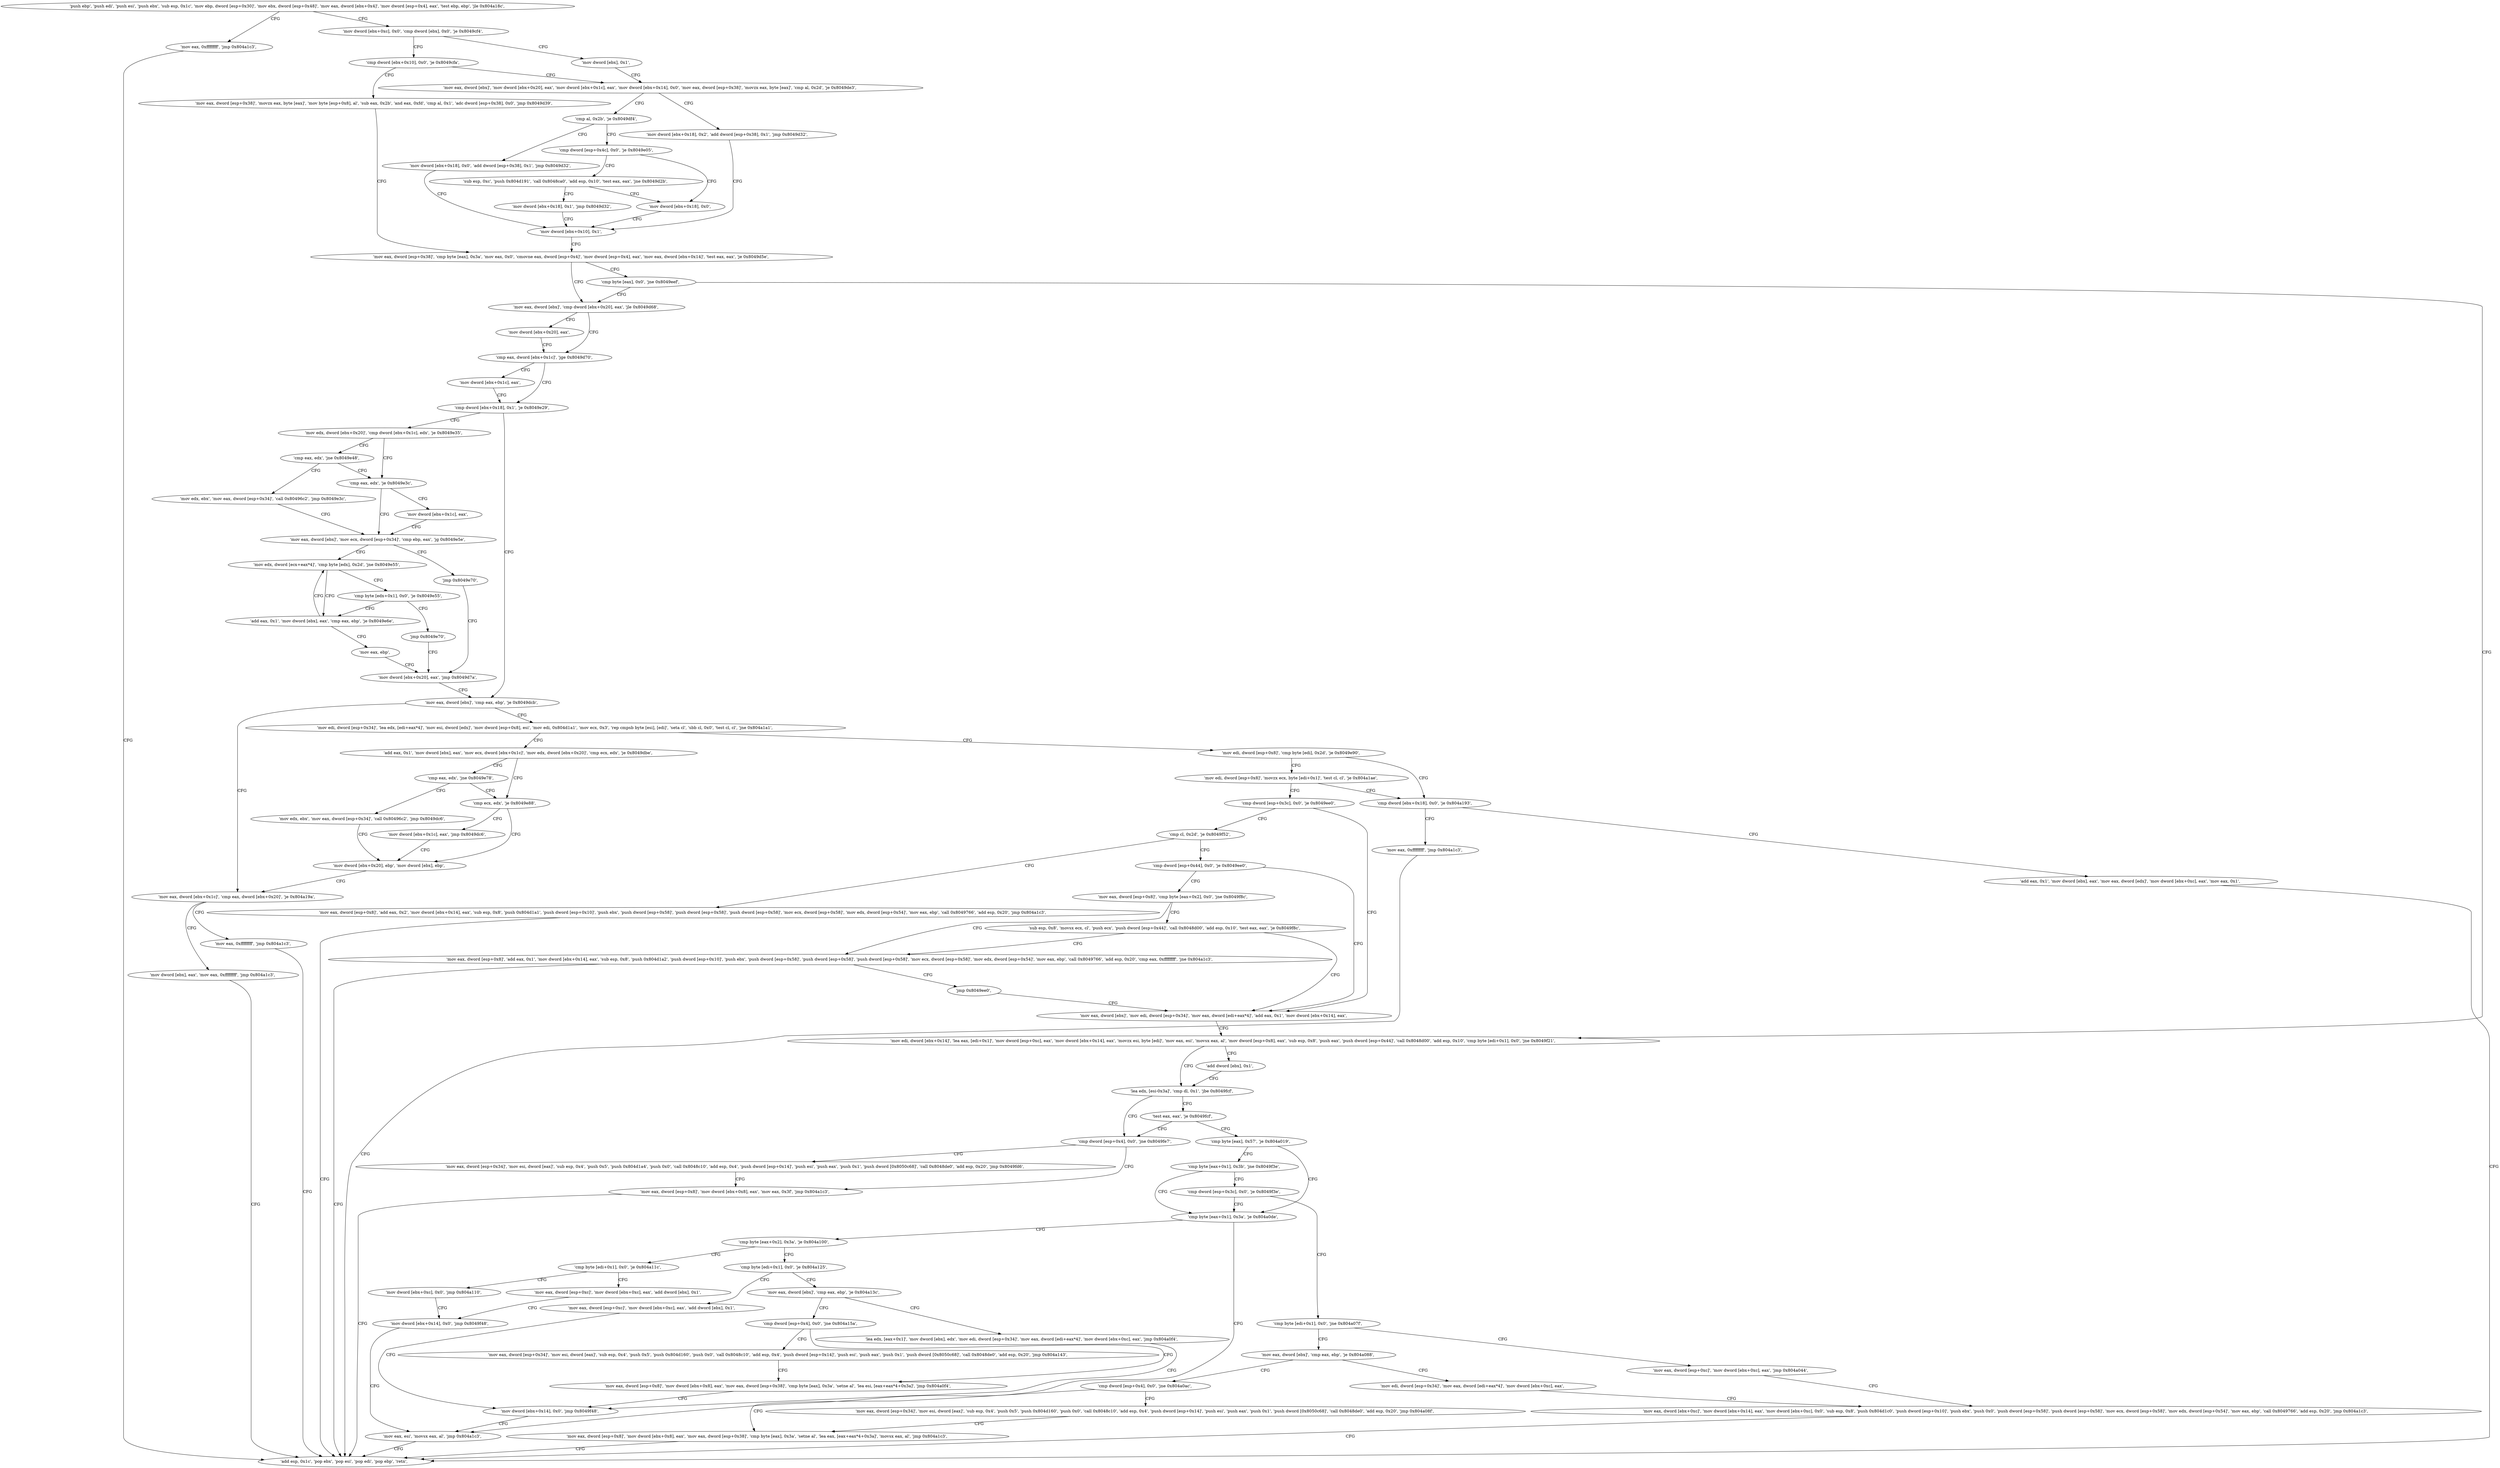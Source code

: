 digraph "func" {
"134519976" [label = "'push ebp', 'push edi', 'push esi', 'push ebx', 'sub esp, 0x1c', 'mov ebp, dword [esp+0x30]', 'mov ebx, dword [esp+0x48]', 'mov eax, dword [ebx+0x4]', 'mov dword [esp+0x4], eax', 'test ebp, ebp', 'jle 0x804a18c', " ]
"134521228" [label = "'mov eax, 0xffffffff', 'jmp 0x804a1c3', " ]
"134520006" [label = "'mov dword [ebx+0xc], 0x0', 'cmp dword [ebx], 0x0', 'je 0x8049cf4', " ]
"134521283" [label = "'add esp, 0x1c', 'pop ebx', 'pop esi', 'pop edi', 'pop ebp', 'retn', " ]
"134520052" [label = "'mov dword [ebx], 0x1', " ]
"134520018" [label = "'cmp dword [ebx+0x10], 0x0', 'je 0x8049cfa', " ]
"134520058" [label = "'mov eax, dword [ebx]', 'mov dword [ebx+0x20], eax', 'mov dword [ebx+0x1c], eax', 'mov dword [ebx+0x14], 0x0', 'mov eax, dword [esp+0x38]', 'movzx eax, byte [eax]', 'cmp al, 0x2d', 'je 0x8049de3', " ]
"134520024" [label = "'mov eax, dword [esp+0x38]', 'movzx eax, byte [eax]', 'mov byte [esp+0x8], al', 'sub eax, 0x2b', 'and eax, 0xfd', 'cmp al, 0x1', 'adc dword [esp+0x38], 0x0', 'jmp 0x8049d39', " ]
"134520291" [label = "'mov dword [ebx+0x18], 0x2', 'add dword [esp+0x38], 0x1', 'jmp 0x8049d32', " ]
"134520114" [label = "'mov dword [ebx+0x10], 0x1', " ]
"134520088" [label = "'cmp al, 0x2b', 'je 0x8049df4', " ]
"134520308" [label = "'mov dword [ebx+0x18], 0x0', 'add dword [esp+0x38], 0x1', 'jmp 0x8049d32', " ]
"134520096" [label = "'cmp dword [esp+0x4c], 0x0', 'je 0x8049e05', " ]
"134520121" [label = "'mov eax, dword [esp+0x38]', 'cmp byte [eax], 0x3a', 'mov eax, 0x0', 'cmovne eax, dword [esp+0x4]', 'mov dword [esp+0x4], eax', 'mov eax, dword [ebx+0x14]', 'test eax, eax', 'je 0x8049d5e', " ]
"134520325" [label = "'sub esp, 0xc', 'push 0x804d191', 'call 0x8048ca0', 'add esp, 0x10', 'test eax, eax', 'jne 0x8049d2b', " ]
"134520107" [label = "'mov dword [ebx+0x18], 0x0', " ]
"134520158" [label = "'mov eax, dword [ebx]', 'cmp dword [ebx+0x20], eax', 'jle 0x8049d68', " ]
"134520149" [label = "'cmp byte [eax], 0x0', 'jne 0x8049eef', " ]
"134520168" [label = "'cmp eax, dword [ebx+0x1c]', 'jge 0x8049d70', " ]
"134520165" [label = "'mov dword [ebx+0x20], eax', " ]
"134520559" [label = "'mov edi, dword [ebx+0x14]', 'lea eax, [edi+0x1]', 'mov dword [esp+0xc], eax', 'mov dword [ebx+0x14], eax', 'movzx esi, byte [edi]', 'mov eax, esi', 'movsx eax, al', 'mov dword [esp+0x8], eax', 'sub esp, 0x8', 'push eax', 'push dword [esp+0x44]', 'call 0x8048d00', 'add esp, 0x10', 'cmp byte [edi+0x1], 0x0', 'jne 0x8049f21', " ]
"134520349" [label = "'mov dword [ebx+0x18], 0x1', 'jmp 0x8049d32', " ]
"134520176" [label = "'cmp dword [ebx+0x18], 0x1', 'je 0x8049e29', " ]
"134520173" [label = "'mov dword [ebx+0x1c], eax', " ]
"134520609" [label = "'lea edx, [esi-0x3a]', 'cmp dl, 0x1', 'jbe 0x8049fcf', " ]
"134520606" [label = "'add dword [ebx], 0x1', " ]
"134520361" [label = "'mov edx, dword [ebx+0x20]', 'cmp dword [ebx+0x1c], edx', 'je 0x8049e35', " ]
"134520186" [label = "'mov eax, dword [ebx]', 'cmp eax, ebp', 'je 0x8049dcb', " ]
"134520783" [label = "'cmp dword [esp+0x4], 0x0', 'jne 0x8049fe7', " ]
"134520621" [label = "'test eax, eax', 'je 0x8049fcf', " ]
"134520373" [label = "'cmp eax, edx', 'je 0x8049e3c', " ]
"134520369" [label = "'cmp eax, edx', 'jne 0x8049e48', " ]
"134520267" [label = "'mov eax, dword [ebx+0x1c]', 'cmp eax, dword [ebx+0x20]', 'je 0x804a19a', " ]
"134520192" [label = "'mov edi, dword [esp+0x34]', 'lea edx, [edi+eax*4]', 'mov esi, dword [edx]', 'mov dword [esp+0x8], esi', 'mov edi, 0x804d1a1', 'mov ecx, 0x3', 'rep cmpsb byte [esi], [edi]', 'seta cl', 'sbb cl, 0x0', 'test cl, cl', 'jne 0x804a1a1', " ]
"134520807" [label = "'mov eax, dword [esp+0x34]', 'mov esi, dword [eax]', 'sub esp, 0x4', 'push 0x5', 'push 0x804d1a4', 'push 0x0', 'call 0x8048c10', 'add esp, 0x4', 'push dword [esp+0x14]', 'push esi', 'push eax', 'push 0x1', 'push dword [0x8050c68]', 'call 0x8048de0', 'add esp, 0x20', 'jmp 0x8049fd6', " ]
"134520790" [label = "'mov eax, dword [esp+0x8]', 'mov dword [ebx+0x8], eax', 'mov eax, 0x3f', 'jmp 0x804a1c3', " ]
"134520629" [label = "'cmp byte [eax], 0x57', 'je 0x804a019', " ]
"134520380" [label = "'mov eax, dword [ebx]', 'mov ecx, dword [esp+0x34]', 'cmp ebp, eax', 'jg 0x8049e5e', " ]
"134520377" [label = "'mov dword [ebx+0x1c], eax', " ]
"134520392" [label = "'mov edx, ebx', 'mov eax, dword [esp+0x34]', 'call 0x80496c2', 'jmp 0x8049e3c', " ]
"134521242" [label = "'mov eax, 0xffffffff', 'jmp 0x804a1c3', " ]
"134520279" [label = "'mov dword [ebx], eax', 'mov eax, 0xffffffff', 'jmp 0x804a1c3', " ]
"134521249" [label = "'mov edi, dword [esp+0x8]', 'cmp byte [edi], 0x2d', 'je 0x8049e90', " ]
"134520231" [label = "'add eax, 0x1', 'mov dword [ebx], eax', 'mov ecx, dword [ebx+0x1c]', 'mov edx, dword [ebx+0x20]', 'cmp ecx, edx', 'je 0x8049dbe', " ]
"134520857" [label = "'cmp byte [eax+0x1], 0x3b', 'jne 0x8049f3e', " ]
"134520638" [label = "'cmp byte [eax+0x1], 0x3a', 'je 0x804a0de', " ]
"134520414" [label = "'mov edx, dword [ecx+eax*4]', 'cmp byte [edx], 0x2d', 'jne 0x8049e55', " ]
"134520390" [label = "'jmp 0x8049e70', " ]
"134520464" [label = "'mov edi, dword [esp+0x8]', 'movzx ecx, byte [edi+0x1]', 'test cl, cl', 'je 0x804a1ae', " ]
"134521262" [label = "'cmp dword [ebx+0x18], 0x0', 'je 0x804a193', " ]
"134520254" [label = "'cmp ecx, edx', 'je 0x8049e88', " ]
"134520246" [label = "'cmp eax, edx', 'jne 0x8049e78', " ]
"134520867" [label = "'cmp dword [esp+0x3c], 0x0', 'je 0x8049f3e', " ]
"134521054" [label = "'cmp byte [eax+0x2], 0x3a', 'je 0x804a100', " ]
"134520648" [label = "'mov eax, esi', 'movsx eax, al', 'jmp 0x804a1c3', " ]
"134520405" [label = "'add eax, 0x1', 'mov dword [ebx], eax', 'cmp eax, ebp', 'je 0x8049e6e', " ]
"134520422" [label = "'cmp byte [edx+0x1], 0x0', 'je 0x8049e55', " ]
"134520432" [label = "'mov dword [ebx+0x20], eax', 'jmp 0x8049d7a', " ]
"134520480" [label = "'cmp dword [esp+0x3c], 0x0', 'je 0x8049ee0', " ]
"134521235" [label = "'mov eax, 0xffffffff', 'jmp 0x804a1c3', " ]
"134521268" [label = "'add eax, 0x1', 'mov dword [ebx], eax', 'mov eax, dword [edx]', 'mov dword [ebx+0xc], eax', 'mov eax, 0x1', " ]
"134520456" [label = "'mov dword [ebx+0x1c], eax', 'jmp 0x8049dc6', " ]
"134520262" [label = "'mov dword [ebx+0x20], ebp', 'mov dword [ebx], ebp', " ]
"134520440" [label = "'mov edx, ebx', 'mov eax, dword [esp+0x34]', 'call 0x80496c2', 'jmp 0x8049dc6', " ]
"134520878" [label = "'cmp byte [edi+0x1], 0x0', 'jne 0x804a07f', " ]
"134521088" [label = "'cmp byte [edi+0x1], 0x0', 'je 0x804a11c', " ]
"134521060" [label = "'cmp byte [edi+0x1], 0x0', 'je 0x804a125', " ]
"134520430" [label = "'mov eax, ebp', " ]
"134520428" [label = "'jmp 0x8049e70', " ]
"134520544" [label = "'mov eax, dword [ebx]', 'mov edi, dword [esp+0x34]', 'mov eax, dword [edi+eax*4]', 'add eax, 0x1', 'mov dword [ebx+0x14], eax', " ]
"134520487" [label = "'cmp cl, 0x2d', 'je 0x8049f52', " ]
"134520959" [label = "'mov eax, dword [esp+0xc]', 'mov dword [ebx+0xc], eax', 'jmp 0x804a044', " ]
"134520884" [label = "'mov eax, dword [ebx]', 'cmp eax, ebp', 'je 0x804a088', " ]
"134521116" [label = "'mov dword [ebx+0xc], 0x0', 'jmp 0x804a110', " ]
"134521094" [label = "'mov eax, dword [esp+0xc]', 'mov dword [ebx+0xc], eax', 'add dword [ebx], 0x1', " ]
"134521125" [label = "'mov eax, dword [ebx]', 'cmp eax, ebp', 'je 0x804a13c', " ]
"134521066" [label = "'mov eax, dword [esp+0xc]', 'mov dword [ebx+0xc], eax', 'add dword [ebx], 0x1', " ]
"134520658" [label = "'mov eax, dword [esp+0x8]', 'add eax, 0x2', 'mov dword [ebx+0x14], eax', 'sub esp, 0x8', 'push 0x804d1a1', 'push dword [esp+0x10]', 'push ebx', 'push dword [esp+0x58]', 'push dword [esp+0x58]', 'push dword [esp+0x58]', 'mov ecx, dword [esp+0x58]', 'mov edx, dword [esp+0x54]', 'mov eax, ebp', 'call 0x8049766', 'add esp, 0x20', 'jmp 0x804a1c3', " ]
"134520496" [label = "'cmp dword [esp+0x44], 0x0', 'je 0x8049ee0', " ]
"134520900" [label = "'mov eax, dword [ebx+0xc]', 'mov dword [ebx+0x14], eax', 'mov dword [ebx+0xc], 0x0', 'sub esp, 0x8', 'push 0x804d1c0', 'push dword [esp+0x10]', 'push ebx', 'push 0x0', 'push dword [esp+0x58]', 'push dword [esp+0x58]', 'mov ecx, dword [esp+0x58]', 'mov edx, dword [esp+0x54]', 'mov eax, ebp', 'call 0x8049766', 'add esp, 0x20', 'jmp 0x804a1c3', " ]
"134520968" [label = "'cmp dword [esp+0x4], 0x0', 'jne 0x804a0ac', " ]
"134520890" [label = "'mov edi, dword [esp+0x34]', 'mov eax, dword [edi+eax*4]', 'mov dword [ebx+0xc], eax', " ]
"134521104" [label = "'mov dword [ebx+0x14], 0x0', 'jmp 0x8049f48', " ]
"134521148" [label = "'cmp dword [esp+0x4], 0x0', 'jne 0x804a15a', " ]
"134521131" [label = "'lea edx, [eax+0x1]', 'mov dword [ebx], edx', 'mov edi, dword [esp+0x34]', 'mov eax, dword [edi+eax*4]', 'mov dword [ebx+0xc], eax', 'jmp 0x804a0f4', " ]
"134521076" [label = "'mov dword [ebx+0x14], 0x0', 'jmp 0x8049f48', " ]
"134520503" [label = "'mov eax, dword [esp+0x8]', 'cmp byte [eax+0x2], 0x0', 'jne 0x8049f8c', " ]
"134521004" [label = "'mov eax, dword [esp+0x34]', 'mov esi, dword [eax]', 'sub esp, 0x4', 'push 0x5', 'push 0x804d160', 'push 0x0', 'call 0x8048c10', 'add esp, 0x4', 'push dword [esp+0x14]', 'push esi', 'push eax', 'push 0x1', 'push dword [0x8050c68]', 'call 0x8048de0', 'add esp, 0x20', 'jmp 0x804a08f', " ]
"134520975" [label = "'mov eax, dword [esp+0x8]', 'mov dword [ebx+0x8], eax', 'mov eax, dword [esp+0x38]', 'cmp byte [eax], 0x3a', 'setne al', 'lea eax, [eax+eax*4+0x3a]', 'movsx eax, al', 'jmp 0x804a1c3', " ]
"134521178" [label = "'mov eax, dword [esp+0x34]', 'mov esi, dword [eax]', 'sub esp, 0x4', 'push 0x5', 'push 0x804d160', 'push 0x0', 'call 0x8048c10', 'add esp, 0x4', 'push dword [esp+0x14]', 'push esi', 'push eax', 'push 0x1', 'push dword [0x8050c68]', 'call 0x8048de0', 'add esp, 0x20', 'jmp 0x804a143', " ]
"134521155" [label = "'mov eax, dword [esp+0x8]', 'mov dword [ebx+0x8], eax', 'mov eax, dword [esp+0x38]', 'cmp byte [eax], 0x3a', 'setne al', 'lea esi, [eax+eax*4+0x3a]', 'jmp 0x804a0f4', " ]
"134520716" [label = "'mov eax, dword [esp+0x8]', 'add eax, 0x1', 'mov dword [ebx+0x14], eax', 'sub esp, 0x8', 'push 0x804d1a2', 'push dword [esp+0x10]', 'push ebx', 'push dword [esp+0x58]', 'push dword [esp+0x58]', 'push dword [esp+0x58]', 'mov ecx, dword [esp+0x58]', 'mov edx, dword [esp+0x54]', 'mov eax, ebp', 'call 0x8049766', 'add esp, 0x20', 'cmp eax, 0xffffffff', 'jne 0x804a1c3', " ]
"134520517" [label = "'sub esp, 0x8', 'movsx ecx, cl', 'push ecx', 'push dword [esp+0x44]', 'call 0x8048d00', 'add esp, 0x10', 'test eax, eax', 'je 0x8049f8c', " ]
"134520778" [label = "'jmp 0x8049ee0', " ]
"134519976" -> "134521228" [ label = "CFG" ]
"134519976" -> "134520006" [ label = "CFG" ]
"134521228" -> "134521283" [ label = "CFG" ]
"134520006" -> "134520052" [ label = "CFG" ]
"134520006" -> "134520018" [ label = "CFG" ]
"134520052" -> "134520058" [ label = "CFG" ]
"134520018" -> "134520058" [ label = "CFG" ]
"134520018" -> "134520024" [ label = "CFG" ]
"134520058" -> "134520291" [ label = "CFG" ]
"134520058" -> "134520088" [ label = "CFG" ]
"134520024" -> "134520121" [ label = "CFG" ]
"134520291" -> "134520114" [ label = "CFG" ]
"134520114" -> "134520121" [ label = "CFG" ]
"134520088" -> "134520308" [ label = "CFG" ]
"134520088" -> "134520096" [ label = "CFG" ]
"134520308" -> "134520114" [ label = "CFG" ]
"134520096" -> "134520325" [ label = "CFG" ]
"134520096" -> "134520107" [ label = "CFG" ]
"134520121" -> "134520158" [ label = "CFG" ]
"134520121" -> "134520149" [ label = "CFG" ]
"134520325" -> "134520107" [ label = "CFG" ]
"134520325" -> "134520349" [ label = "CFG" ]
"134520107" -> "134520114" [ label = "CFG" ]
"134520158" -> "134520168" [ label = "CFG" ]
"134520158" -> "134520165" [ label = "CFG" ]
"134520149" -> "134520559" [ label = "CFG" ]
"134520149" -> "134520158" [ label = "CFG" ]
"134520168" -> "134520176" [ label = "CFG" ]
"134520168" -> "134520173" [ label = "CFG" ]
"134520165" -> "134520168" [ label = "CFG" ]
"134520559" -> "134520609" [ label = "CFG" ]
"134520559" -> "134520606" [ label = "CFG" ]
"134520349" -> "134520114" [ label = "CFG" ]
"134520176" -> "134520361" [ label = "CFG" ]
"134520176" -> "134520186" [ label = "CFG" ]
"134520173" -> "134520176" [ label = "CFG" ]
"134520609" -> "134520783" [ label = "CFG" ]
"134520609" -> "134520621" [ label = "CFG" ]
"134520606" -> "134520609" [ label = "CFG" ]
"134520361" -> "134520373" [ label = "CFG" ]
"134520361" -> "134520369" [ label = "CFG" ]
"134520186" -> "134520267" [ label = "CFG" ]
"134520186" -> "134520192" [ label = "CFG" ]
"134520783" -> "134520807" [ label = "CFG" ]
"134520783" -> "134520790" [ label = "CFG" ]
"134520621" -> "134520783" [ label = "CFG" ]
"134520621" -> "134520629" [ label = "CFG" ]
"134520373" -> "134520380" [ label = "CFG" ]
"134520373" -> "134520377" [ label = "CFG" ]
"134520369" -> "134520392" [ label = "CFG" ]
"134520369" -> "134520373" [ label = "CFG" ]
"134520267" -> "134521242" [ label = "CFG" ]
"134520267" -> "134520279" [ label = "CFG" ]
"134520192" -> "134521249" [ label = "CFG" ]
"134520192" -> "134520231" [ label = "CFG" ]
"134520807" -> "134520790" [ label = "CFG" ]
"134520790" -> "134521283" [ label = "CFG" ]
"134520629" -> "134520857" [ label = "CFG" ]
"134520629" -> "134520638" [ label = "CFG" ]
"134520380" -> "134520414" [ label = "CFG" ]
"134520380" -> "134520390" [ label = "CFG" ]
"134520377" -> "134520380" [ label = "CFG" ]
"134520392" -> "134520380" [ label = "CFG" ]
"134521242" -> "134521283" [ label = "CFG" ]
"134520279" -> "134521283" [ label = "CFG" ]
"134521249" -> "134520464" [ label = "CFG" ]
"134521249" -> "134521262" [ label = "CFG" ]
"134520231" -> "134520254" [ label = "CFG" ]
"134520231" -> "134520246" [ label = "CFG" ]
"134520857" -> "134520638" [ label = "CFG" ]
"134520857" -> "134520867" [ label = "CFG" ]
"134520638" -> "134521054" [ label = "CFG" ]
"134520638" -> "134520648" [ label = "CFG" ]
"134520414" -> "134520405" [ label = "CFG" ]
"134520414" -> "134520422" [ label = "CFG" ]
"134520390" -> "134520432" [ label = "CFG" ]
"134520464" -> "134521262" [ label = "CFG" ]
"134520464" -> "134520480" [ label = "CFG" ]
"134521262" -> "134521235" [ label = "CFG" ]
"134521262" -> "134521268" [ label = "CFG" ]
"134520254" -> "134520456" [ label = "CFG" ]
"134520254" -> "134520262" [ label = "CFG" ]
"134520246" -> "134520440" [ label = "CFG" ]
"134520246" -> "134520254" [ label = "CFG" ]
"134520867" -> "134520638" [ label = "CFG" ]
"134520867" -> "134520878" [ label = "CFG" ]
"134521054" -> "134521088" [ label = "CFG" ]
"134521054" -> "134521060" [ label = "CFG" ]
"134520648" -> "134521283" [ label = "CFG" ]
"134520405" -> "134520430" [ label = "CFG" ]
"134520405" -> "134520414" [ label = "CFG" ]
"134520422" -> "134520405" [ label = "CFG" ]
"134520422" -> "134520428" [ label = "CFG" ]
"134520432" -> "134520186" [ label = "CFG" ]
"134520480" -> "134520544" [ label = "CFG" ]
"134520480" -> "134520487" [ label = "CFG" ]
"134521235" -> "134521283" [ label = "CFG" ]
"134521268" -> "134521283" [ label = "CFG" ]
"134520456" -> "134520262" [ label = "CFG" ]
"134520262" -> "134520267" [ label = "CFG" ]
"134520440" -> "134520262" [ label = "CFG" ]
"134520878" -> "134520959" [ label = "CFG" ]
"134520878" -> "134520884" [ label = "CFG" ]
"134521088" -> "134521116" [ label = "CFG" ]
"134521088" -> "134521094" [ label = "CFG" ]
"134521060" -> "134521125" [ label = "CFG" ]
"134521060" -> "134521066" [ label = "CFG" ]
"134520430" -> "134520432" [ label = "CFG" ]
"134520428" -> "134520432" [ label = "CFG" ]
"134520544" -> "134520559" [ label = "CFG" ]
"134520487" -> "134520658" [ label = "CFG" ]
"134520487" -> "134520496" [ label = "CFG" ]
"134520959" -> "134520900" [ label = "CFG" ]
"134520884" -> "134520968" [ label = "CFG" ]
"134520884" -> "134520890" [ label = "CFG" ]
"134521116" -> "134521104" [ label = "CFG" ]
"134521094" -> "134521104" [ label = "CFG" ]
"134521125" -> "134521148" [ label = "CFG" ]
"134521125" -> "134521131" [ label = "CFG" ]
"134521066" -> "134521076" [ label = "CFG" ]
"134520658" -> "134521283" [ label = "CFG" ]
"134520496" -> "134520544" [ label = "CFG" ]
"134520496" -> "134520503" [ label = "CFG" ]
"134520900" -> "134521283" [ label = "CFG" ]
"134520968" -> "134521004" [ label = "CFG" ]
"134520968" -> "134520975" [ label = "CFG" ]
"134520890" -> "134520900" [ label = "CFG" ]
"134521104" -> "134520648" [ label = "CFG" ]
"134521148" -> "134521178" [ label = "CFG" ]
"134521148" -> "134521155" [ label = "CFG" ]
"134521131" -> "134521076" [ label = "CFG" ]
"134521076" -> "134520648" [ label = "CFG" ]
"134520503" -> "134520716" [ label = "CFG" ]
"134520503" -> "134520517" [ label = "CFG" ]
"134521004" -> "134520975" [ label = "CFG" ]
"134520975" -> "134521283" [ label = "CFG" ]
"134521178" -> "134521155" [ label = "CFG" ]
"134521155" -> "134521076" [ label = "CFG" ]
"134520716" -> "134521283" [ label = "CFG" ]
"134520716" -> "134520778" [ label = "CFG" ]
"134520517" -> "134520716" [ label = "CFG" ]
"134520517" -> "134520544" [ label = "CFG" ]
"134520778" -> "134520544" [ label = "CFG" ]
}
